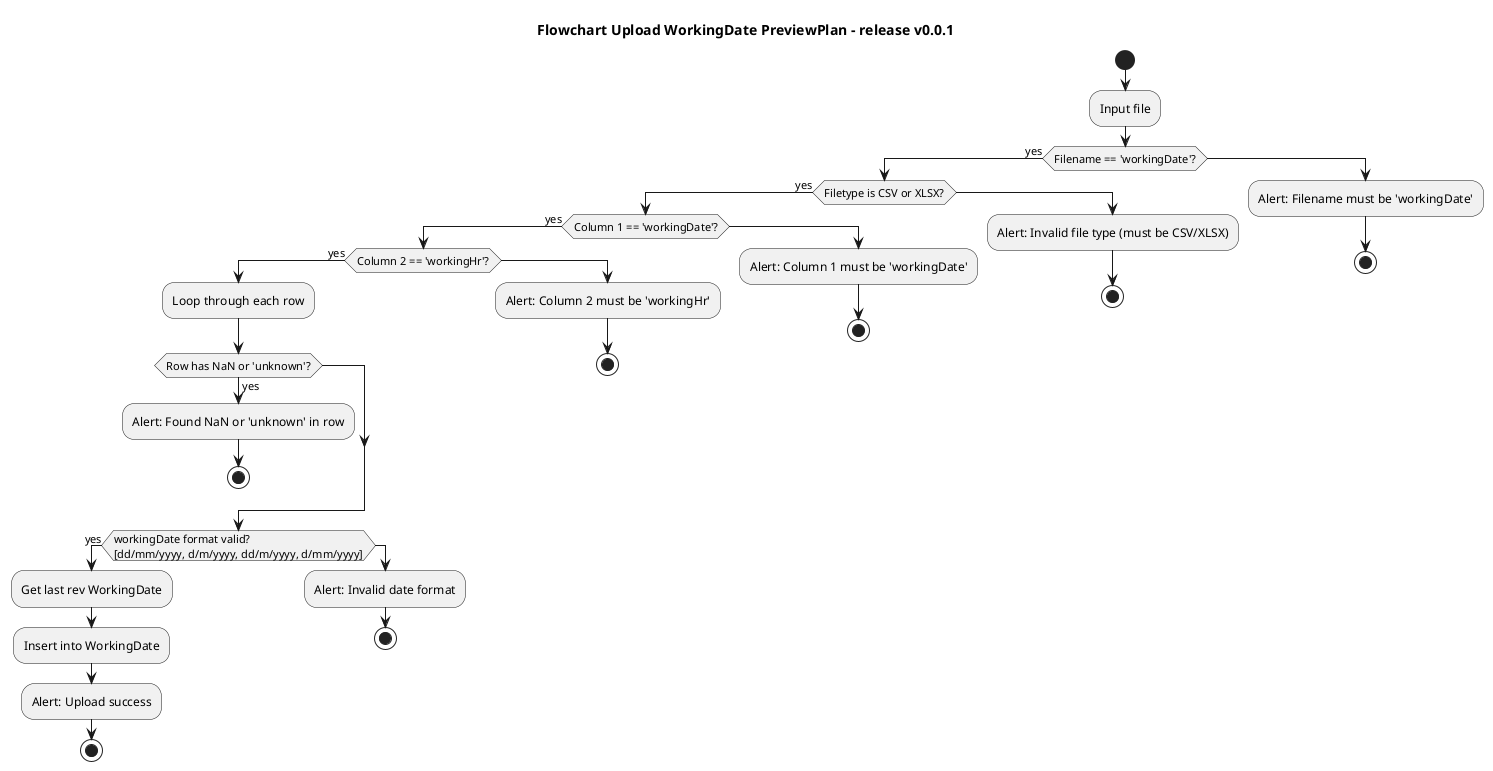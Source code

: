 @startuml
title Flowchart Upload WorkingDate PreviewPlan - release v0.0.1
start
:Input file;

if (Filename == 'workingDate'?) then (yes)
  if (Filetype is CSV or XLSX?) then (yes)
    if (Column 1 == 'workingDate'?) then (yes)
      if (Column 2 == 'workingHr'?) then (yes)

        :Loop through each row;

        if (Row has NaN or 'unknown'?) then (yes)
          :Alert: Found NaN or 'unknown' in row;
          stop
        endif

        if (workingDate format valid?\n[dd/mm/yyyy, d/m/yyyy, dd/m/yyyy, d/mm/yyyy]) then (yes)

          :Get last rev WorkingDate;
          :Insert into WorkingDate;
          :Alert: Upload success;
          stop

        else
          :Alert: Invalid date format;
          stop
        endif

      else
        :Alert: Column 2 must be 'workingHr';
        stop
      endif
    else
      :Alert: Column 1 must be 'workingDate';
      stop
    endif

  else
    :Alert: Invalid file type (must be CSV/XLSX);
    stop
  endif
else
  :Alert: Filename must be 'workingDate';
  stop
endif
@enduml
